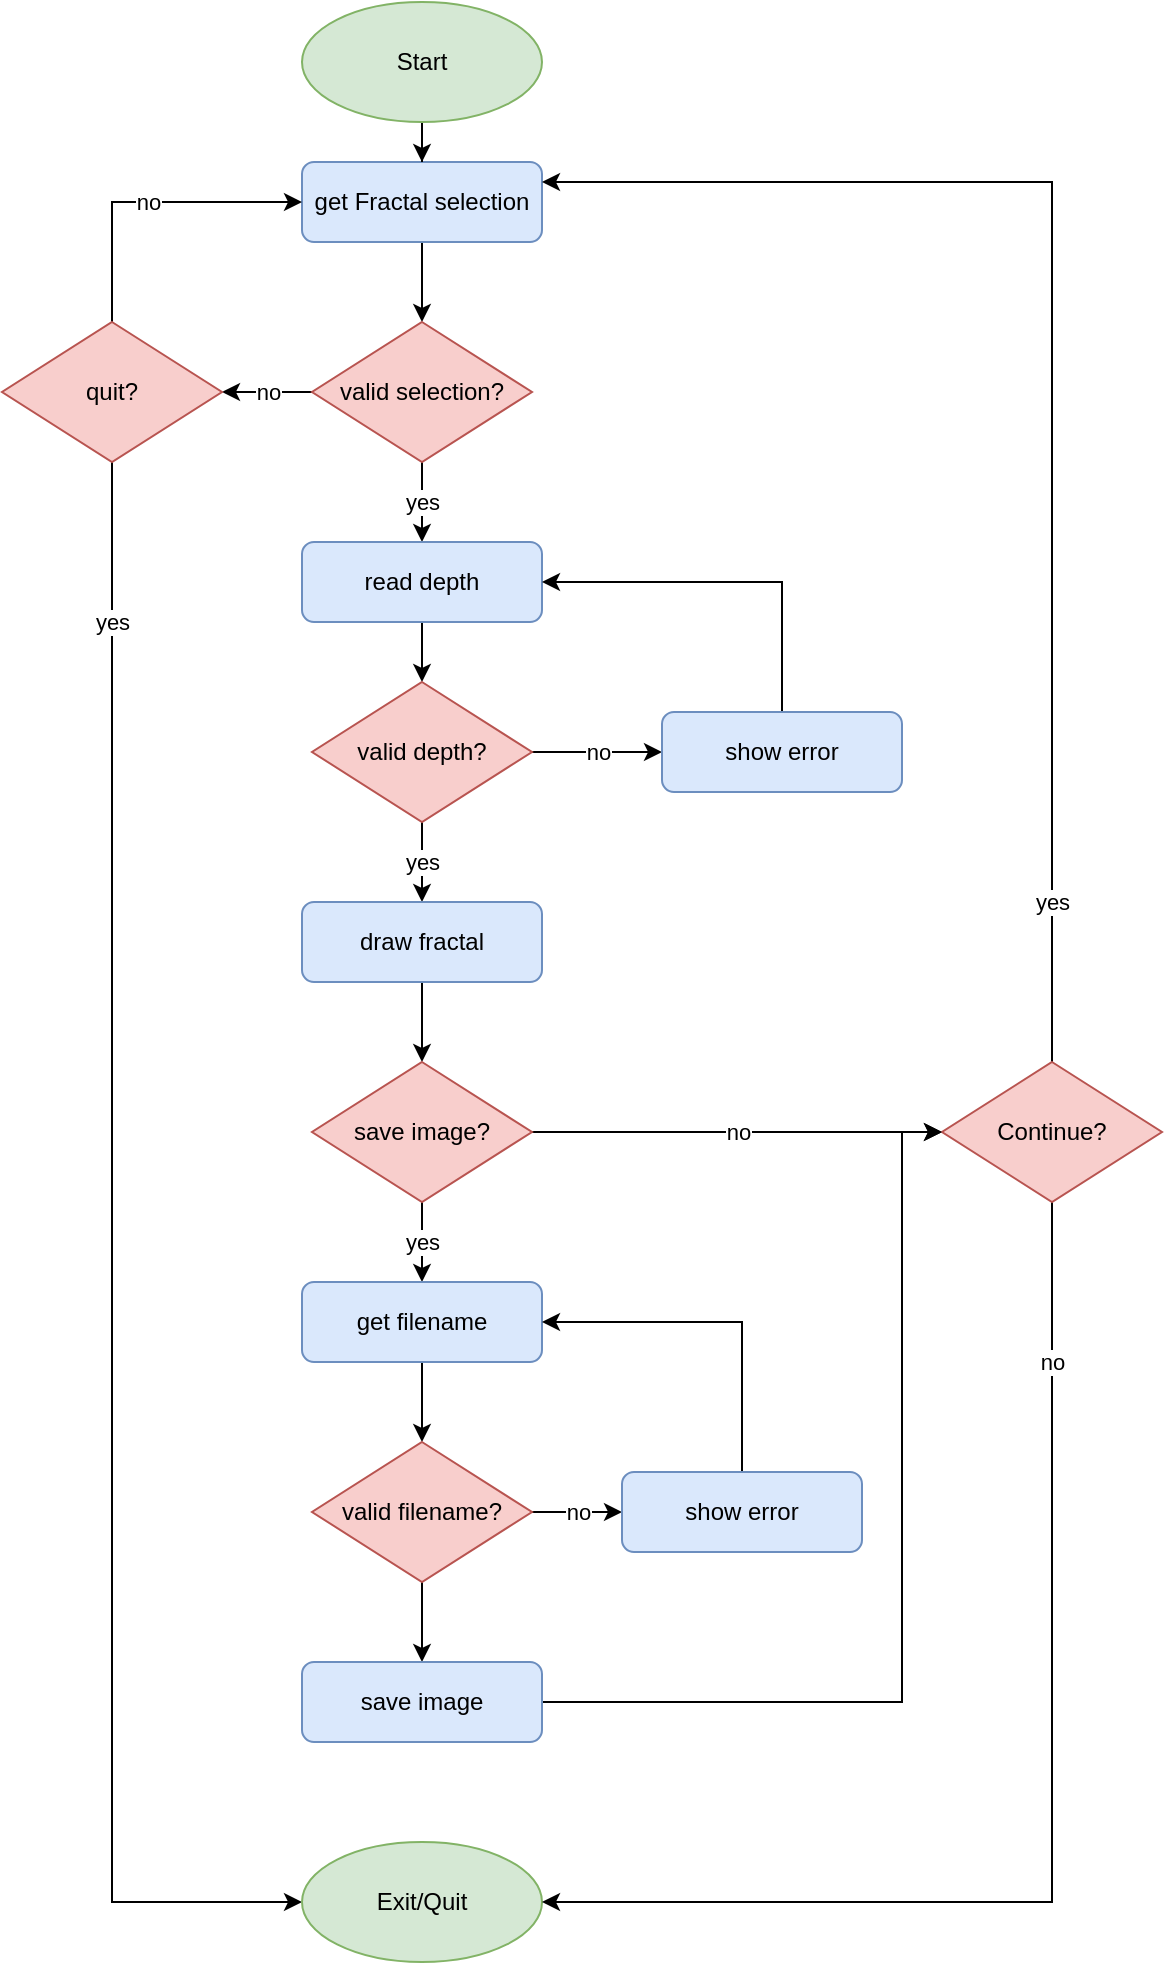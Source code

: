 <mxfile version="14.1.8" type="device"><diagram id="C5RBs43oDa-KdzZeNtuy" name="Page-1"><mxGraphModel dx="1280" dy="803" grid="1" gridSize="10" guides="1" tooltips="1" connect="1" arrows="1" fold="1" page="1" pageScale="1" pageWidth="827" pageHeight="1169" math="0" shadow="0"><root><mxCell id="WIyWlLk6GJQsqaUBKTNV-0"/><mxCell id="WIyWlLk6GJQsqaUBKTNV-1" parent="WIyWlLk6GJQsqaUBKTNV-0"/><mxCell id="8yhPRlhaumU3pvEbmuxh-7" value="" style="edgeStyle=orthogonalEdgeStyle;rounded=0;orthogonalLoop=1;jettySize=auto;html=1;" edge="1" parent="WIyWlLk6GJQsqaUBKTNV-1" source="WIyWlLk6GJQsqaUBKTNV-3" target="8yhPRlhaumU3pvEbmuxh-5"><mxGeometry relative="1" as="geometry"/></mxCell><mxCell id="WIyWlLk6GJQsqaUBKTNV-3" value="get Fractal selection" style="rounded=1;whiteSpace=wrap;html=1;fontSize=12;glass=0;strokeWidth=1;shadow=0;fillColor=#dae8fc;strokeColor=#6c8ebf;" parent="WIyWlLk6GJQsqaUBKTNV-1" vertex="1"><mxGeometry x="160" y="90" width="120" height="40" as="geometry"/></mxCell><mxCell id="8yhPRlhaumU3pvEbmuxh-3" style="edgeStyle=orthogonalEdgeStyle;rounded=0;orthogonalLoop=1;jettySize=auto;html=1;entryX=0.5;entryY=0;entryDx=0;entryDy=0;" edge="1" parent="WIyWlLk6GJQsqaUBKTNV-1" source="8yhPRlhaumU3pvEbmuxh-0" target="WIyWlLk6GJQsqaUBKTNV-3"><mxGeometry relative="1" as="geometry"/></mxCell><mxCell id="8yhPRlhaumU3pvEbmuxh-0" value="Start" style="ellipse;whiteSpace=wrap;html=1;fillColor=#d5e8d4;strokeColor=#82b366;" vertex="1" parent="WIyWlLk6GJQsqaUBKTNV-1"><mxGeometry x="160" y="10" width="120" height="60" as="geometry"/></mxCell><mxCell id="8yhPRlhaumU3pvEbmuxh-8" value="yes" style="edgeStyle=orthogonalEdgeStyle;rounded=0;orthogonalLoop=1;jettySize=auto;html=1;" edge="1" parent="WIyWlLk6GJQsqaUBKTNV-1" source="8yhPRlhaumU3pvEbmuxh-5" target="8yhPRlhaumU3pvEbmuxh-6"><mxGeometry relative="1" as="geometry"/></mxCell><mxCell id="8yhPRlhaumU3pvEbmuxh-10" value="no" style="edgeStyle=orthogonalEdgeStyle;rounded=0;orthogonalLoop=1;jettySize=auto;html=1;entryX=1;entryY=0.5;entryDx=0;entryDy=0;" edge="1" parent="WIyWlLk6GJQsqaUBKTNV-1" source="8yhPRlhaumU3pvEbmuxh-5" target="8yhPRlhaumU3pvEbmuxh-11"><mxGeometry relative="1" as="geometry"><mxPoint x="340" y="205" as="targetPoint"/></mxGeometry></mxCell><mxCell id="8yhPRlhaumU3pvEbmuxh-5" value="valid selection?" style="rhombus;whiteSpace=wrap;html=1;fillColor=#f8cecc;strokeColor=#b85450;" vertex="1" parent="WIyWlLk6GJQsqaUBKTNV-1"><mxGeometry x="165" y="170" width="110" height="70" as="geometry"/></mxCell><mxCell id="8yhPRlhaumU3pvEbmuxh-15" value="" style="edgeStyle=orthogonalEdgeStyle;rounded=0;orthogonalLoop=1;jettySize=auto;html=1;" edge="1" parent="WIyWlLk6GJQsqaUBKTNV-1" source="8yhPRlhaumU3pvEbmuxh-6" target="8yhPRlhaumU3pvEbmuxh-14"><mxGeometry relative="1" as="geometry"/></mxCell><mxCell id="8yhPRlhaumU3pvEbmuxh-6" value="read depth" style="rounded=1;whiteSpace=wrap;html=1;fontSize=12;glass=0;strokeWidth=1;shadow=0;fillColor=#dae8fc;strokeColor=#6c8ebf;" vertex="1" parent="WIyWlLk6GJQsqaUBKTNV-1"><mxGeometry x="160" y="280" width="120" height="40" as="geometry"/></mxCell><mxCell id="8yhPRlhaumU3pvEbmuxh-34" value="no" style="edgeStyle=orthogonalEdgeStyle;rounded=0;orthogonalLoop=1;jettySize=auto;html=1;entryX=0;entryY=0.5;entryDx=0;entryDy=0;exitX=0.5;exitY=0;exitDx=0;exitDy=0;" edge="1" parent="WIyWlLk6GJQsqaUBKTNV-1" source="8yhPRlhaumU3pvEbmuxh-11" target="WIyWlLk6GJQsqaUBKTNV-3"><mxGeometry relative="1" as="geometry"/></mxCell><mxCell id="8yhPRlhaumU3pvEbmuxh-42" value="yes" style="edgeStyle=orthogonalEdgeStyle;rounded=0;orthogonalLoop=1;jettySize=auto;html=1;entryX=0;entryY=0.5;entryDx=0;entryDy=0;" edge="1" parent="WIyWlLk6GJQsqaUBKTNV-1" source="8yhPRlhaumU3pvEbmuxh-11" target="8yhPRlhaumU3pvEbmuxh-13"><mxGeometry x="-0.804" relative="1" as="geometry"><Array as="points"><mxPoint x="65" y="960"/></Array><mxPoint as="offset"/></mxGeometry></mxCell><mxCell id="8yhPRlhaumU3pvEbmuxh-11" value="quit?" style="rhombus;whiteSpace=wrap;html=1;fillColor=#f8cecc;strokeColor=#b85450;" vertex="1" parent="WIyWlLk6GJQsqaUBKTNV-1"><mxGeometry x="10" y="170" width="110" height="70" as="geometry"/></mxCell><mxCell id="8yhPRlhaumU3pvEbmuxh-13" value="Exit/Quit" style="ellipse;whiteSpace=wrap;html=1;fillColor=#d5e8d4;strokeColor=#82b366;" vertex="1" parent="WIyWlLk6GJQsqaUBKTNV-1"><mxGeometry x="160" y="930" width="120" height="60" as="geometry"/></mxCell><mxCell id="8yhPRlhaumU3pvEbmuxh-18" value="no" style="edgeStyle=orthogonalEdgeStyle;rounded=0;orthogonalLoop=1;jettySize=auto;html=1;" edge="1" parent="WIyWlLk6GJQsqaUBKTNV-1" source="8yhPRlhaumU3pvEbmuxh-14" target="8yhPRlhaumU3pvEbmuxh-17"><mxGeometry relative="1" as="geometry"/></mxCell><mxCell id="8yhPRlhaumU3pvEbmuxh-22" value="yes" style="edgeStyle=orthogonalEdgeStyle;rounded=0;orthogonalLoop=1;jettySize=auto;html=1;" edge="1" parent="WIyWlLk6GJQsqaUBKTNV-1" source="8yhPRlhaumU3pvEbmuxh-14" target="8yhPRlhaumU3pvEbmuxh-21"><mxGeometry relative="1" as="geometry"/></mxCell><mxCell id="8yhPRlhaumU3pvEbmuxh-14" value="valid depth?" style="rhombus;whiteSpace=wrap;html=1;fillColor=#f8cecc;strokeColor=#b85450;" vertex="1" parent="WIyWlLk6GJQsqaUBKTNV-1"><mxGeometry x="165" y="350" width="110" height="70" as="geometry"/></mxCell><mxCell id="8yhPRlhaumU3pvEbmuxh-20" style="edgeStyle=orthogonalEdgeStyle;rounded=0;orthogonalLoop=1;jettySize=auto;html=1;entryX=1;entryY=0.5;entryDx=0;entryDy=0;" edge="1" parent="WIyWlLk6GJQsqaUBKTNV-1" source="8yhPRlhaumU3pvEbmuxh-17" target="8yhPRlhaumU3pvEbmuxh-6"><mxGeometry relative="1" as="geometry"><Array as="points"><mxPoint x="400" y="300"/></Array></mxGeometry></mxCell><mxCell id="8yhPRlhaumU3pvEbmuxh-17" value="show error" style="rounded=1;whiteSpace=wrap;html=1;fontSize=12;glass=0;strokeWidth=1;shadow=0;fillColor=#dae8fc;strokeColor=#6c8ebf;" vertex="1" parent="WIyWlLk6GJQsqaUBKTNV-1"><mxGeometry x="340" y="365" width="120" height="40" as="geometry"/></mxCell><mxCell id="8yhPRlhaumU3pvEbmuxh-25" value="" style="edgeStyle=orthogonalEdgeStyle;rounded=0;orthogonalLoop=1;jettySize=auto;html=1;" edge="1" parent="WIyWlLk6GJQsqaUBKTNV-1" source="8yhPRlhaumU3pvEbmuxh-21" target="8yhPRlhaumU3pvEbmuxh-24"><mxGeometry relative="1" as="geometry"/></mxCell><mxCell id="8yhPRlhaumU3pvEbmuxh-21" value="draw fractal" style="rounded=1;whiteSpace=wrap;html=1;fontSize=12;glass=0;strokeWidth=1;shadow=0;fillColor=#dae8fc;strokeColor=#6c8ebf;" vertex="1" parent="WIyWlLk6GJQsqaUBKTNV-1"><mxGeometry x="160" y="460" width="120" height="40" as="geometry"/></mxCell><mxCell id="8yhPRlhaumU3pvEbmuxh-27" value="no" style="edgeStyle=orthogonalEdgeStyle;rounded=0;orthogonalLoop=1;jettySize=auto;html=1;entryX=0;entryY=0.5;entryDx=0;entryDy=0;" edge="1" parent="WIyWlLk6GJQsqaUBKTNV-1" source="8yhPRlhaumU3pvEbmuxh-24" target="8yhPRlhaumU3pvEbmuxh-26"><mxGeometry relative="1" as="geometry"/></mxCell><mxCell id="8yhPRlhaumU3pvEbmuxh-31" value="yes" style="edgeStyle=orthogonalEdgeStyle;rounded=0;orthogonalLoop=1;jettySize=auto;html=1;" edge="1" parent="WIyWlLk6GJQsqaUBKTNV-1" source="8yhPRlhaumU3pvEbmuxh-24" target="8yhPRlhaumU3pvEbmuxh-30"><mxGeometry relative="1" as="geometry"/></mxCell><mxCell id="8yhPRlhaumU3pvEbmuxh-24" value="save image?" style="rhombus;whiteSpace=wrap;html=1;fillColor=#f8cecc;strokeColor=#b85450;" vertex="1" parent="WIyWlLk6GJQsqaUBKTNV-1"><mxGeometry x="165" y="540" width="110" height="70" as="geometry"/></mxCell><mxCell id="8yhPRlhaumU3pvEbmuxh-28" value="yes" style="edgeStyle=orthogonalEdgeStyle;rounded=0;orthogonalLoop=1;jettySize=auto;html=1;exitX=0.5;exitY=0;exitDx=0;exitDy=0;" edge="1" parent="WIyWlLk6GJQsqaUBKTNV-1" source="8yhPRlhaumU3pvEbmuxh-26"><mxGeometry x="-0.77" relative="1" as="geometry"><mxPoint x="280" y="100" as="targetPoint"/><Array as="points"><mxPoint x="535" y="100"/><mxPoint x="280" y="100"/></Array><mxPoint as="offset"/></mxGeometry></mxCell><mxCell id="8yhPRlhaumU3pvEbmuxh-41" value="no" style="edgeStyle=orthogonalEdgeStyle;rounded=0;orthogonalLoop=1;jettySize=auto;html=1;entryX=1;entryY=0.5;entryDx=0;entryDy=0;exitX=0.5;exitY=1;exitDx=0;exitDy=0;" edge="1" parent="WIyWlLk6GJQsqaUBKTNV-1" source="8yhPRlhaumU3pvEbmuxh-26" target="8yhPRlhaumU3pvEbmuxh-13"><mxGeometry x="-0.736" relative="1" as="geometry"><Array as="points"><mxPoint x="535" y="960"/></Array><mxPoint as="offset"/></mxGeometry></mxCell><mxCell id="8yhPRlhaumU3pvEbmuxh-26" value="Continue?" style="rhombus;whiteSpace=wrap;html=1;fillColor=#f8cecc;strokeColor=#b85450;" vertex="1" parent="WIyWlLk6GJQsqaUBKTNV-1"><mxGeometry x="480" y="540" width="110" height="70" as="geometry"/></mxCell><mxCell id="8yhPRlhaumU3pvEbmuxh-33" value="" style="edgeStyle=orthogonalEdgeStyle;rounded=0;orthogonalLoop=1;jettySize=auto;html=1;" edge="1" parent="WIyWlLk6GJQsqaUBKTNV-1" source="8yhPRlhaumU3pvEbmuxh-30" target="8yhPRlhaumU3pvEbmuxh-32"><mxGeometry relative="1" as="geometry"/></mxCell><mxCell id="8yhPRlhaumU3pvEbmuxh-30" value="get filename" style="rounded=1;whiteSpace=wrap;html=1;fontSize=12;glass=0;strokeWidth=1;shadow=0;fillColor=#dae8fc;strokeColor=#6c8ebf;" vertex="1" parent="WIyWlLk6GJQsqaUBKTNV-1"><mxGeometry x="160" y="650" width="120" height="40" as="geometry"/></mxCell><mxCell id="8yhPRlhaumU3pvEbmuxh-36" value="no" style="edgeStyle=orthogonalEdgeStyle;rounded=0;orthogonalLoop=1;jettySize=auto;html=1;" edge="1" parent="WIyWlLk6GJQsqaUBKTNV-1" source="8yhPRlhaumU3pvEbmuxh-32" target="8yhPRlhaumU3pvEbmuxh-35"><mxGeometry relative="1" as="geometry"/></mxCell><mxCell id="8yhPRlhaumU3pvEbmuxh-39" style="edgeStyle=orthogonalEdgeStyle;rounded=0;orthogonalLoop=1;jettySize=auto;html=1;" edge="1" parent="WIyWlLk6GJQsqaUBKTNV-1" source="8yhPRlhaumU3pvEbmuxh-32" target="8yhPRlhaumU3pvEbmuxh-38"><mxGeometry relative="1" as="geometry"/></mxCell><mxCell id="8yhPRlhaumU3pvEbmuxh-32" value="valid filename?" style="rhombus;whiteSpace=wrap;html=1;fillColor=#f8cecc;strokeColor=#b85450;" vertex="1" parent="WIyWlLk6GJQsqaUBKTNV-1"><mxGeometry x="165" y="730" width="110" height="70" as="geometry"/></mxCell><mxCell id="8yhPRlhaumU3pvEbmuxh-37" style="edgeStyle=orthogonalEdgeStyle;rounded=0;orthogonalLoop=1;jettySize=auto;html=1;entryX=1;entryY=0.5;entryDx=0;entryDy=0;exitX=0.5;exitY=0;exitDx=0;exitDy=0;" edge="1" parent="WIyWlLk6GJQsqaUBKTNV-1" source="8yhPRlhaumU3pvEbmuxh-35" target="8yhPRlhaumU3pvEbmuxh-30"><mxGeometry relative="1" as="geometry"/></mxCell><mxCell id="8yhPRlhaumU3pvEbmuxh-35" value="show error" style="rounded=1;whiteSpace=wrap;html=1;fontSize=12;glass=0;strokeWidth=1;shadow=0;fillColor=#dae8fc;strokeColor=#6c8ebf;" vertex="1" parent="WIyWlLk6GJQsqaUBKTNV-1"><mxGeometry x="320" y="745" width="120" height="40" as="geometry"/></mxCell><mxCell id="8yhPRlhaumU3pvEbmuxh-40" style="edgeStyle=orthogonalEdgeStyle;rounded=0;orthogonalLoop=1;jettySize=auto;html=1;entryX=0;entryY=0.5;entryDx=0;entryDy=0;" edge="1" parent="WIyWlLk6GJQsqaUBKTNV-1" source="8yhPRlhaumU3pvEbmuxh-38" target="8yhPRlhaumU3pvEbmuxh-26"><mxGeometry relative="1" as="geometry"><Array as="points"><mxPoint x="460" y="860"/><mxPoint x="460" y="575"/></Array></mxGeometry></mxCell><mxCell id="8yhPRlhaumU3pvEbmuxh-38" value="save image" style="rounded=1;whiteSpace=wrap;html=1;fontSize=12;glass=0;strokeWidth=1;shadow=0;fillColor=#dae8fc;strokeColor=#6c8ebf;" vertex="1" parent="WIyWlLk6GJQsqaUBKTNV-1"><mxGeometry x="160" y="840" width="120" height="40" as="geometry"/></mxCell></root></mxGraphModel></diagram></mxfile>